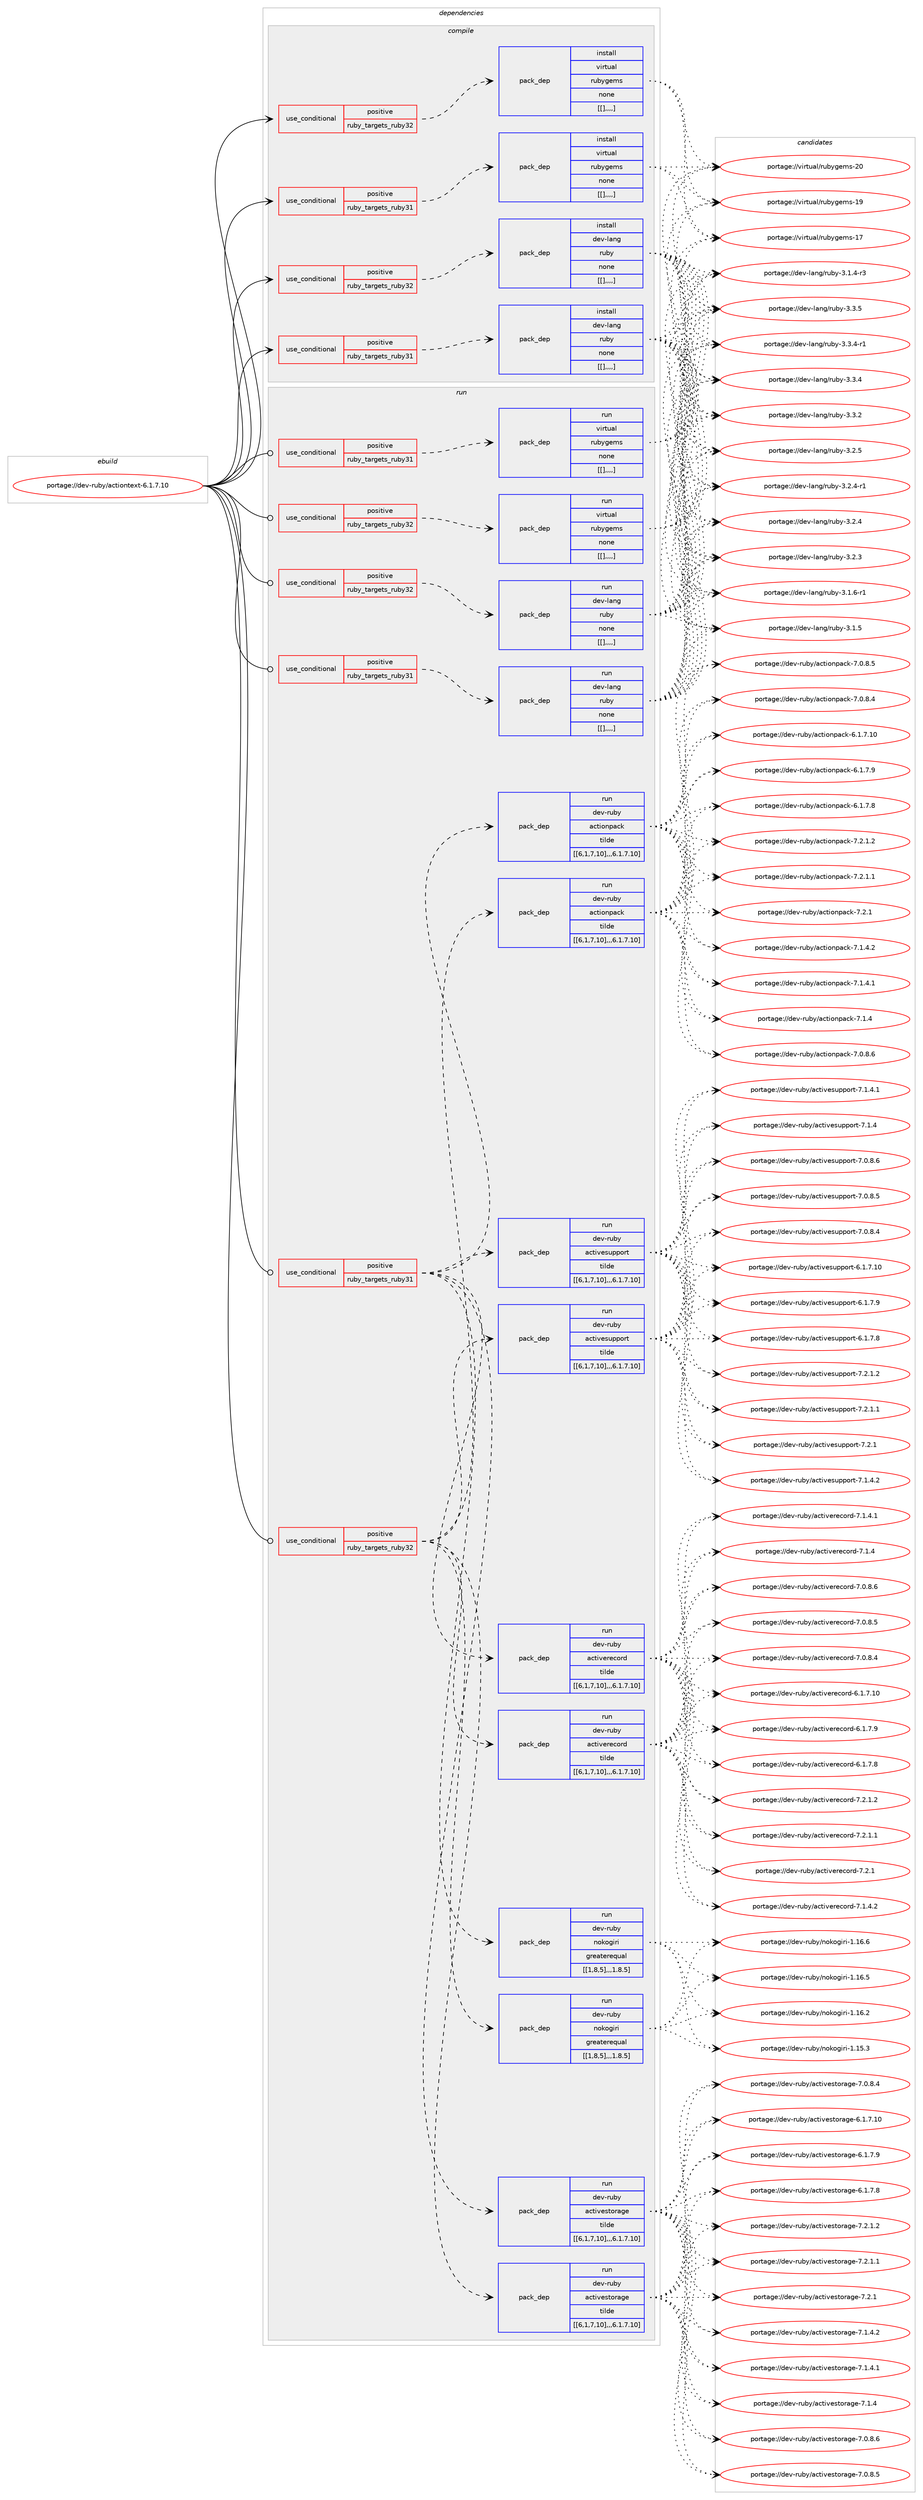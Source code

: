 digraph prolog {

# *************
# Graph options
# *************

newrank=true;
concentrate=true;
compound=true;
graph [rankdir=LR,fontname=Helvetica,fontsize=10,ranksep=1.5];#, ranksep=2.5, nodesep=0.2];
edge  [arrowhead=vee];
node  [fontname=Helvetica,fontsize=10];

# **********
# The ebuild
# **********

subgraph cluster_leftcol {
color=gray;
label=<<i>ebuild</i>>;
id [label="portage://dev-ruby/actiontext-6.1.7.10", color=red, width=4, href="../dev-ruby/actiontext-6.1.7.10.svg"];
}

# ****************
# The dependencies
# ****************

subgraph cluster_midcol {
color=gray;
label=<<i>dependencies</i>>;
subgraph cluster_compile {
fillcolor="#eeeeee";
style=filled;
label=<<i>compile</i>>;
subgraph cond46665 {
dependency182200 [label=<<TABLE BORDER="0" CELLBORDER="1" CELLSPACING="0" CELLPADDING="4"><TR><TD ROWSPAN="3" CELLPADDING="10">use_conditional</TD></TR><TR><TD>positive</TD></TR><TR><TD>ruby_targets_ruby31</TD></TR></TABLE>>, shape=none, color=red];
subgraph pack134185 {
dependency182247 [label=<<TABLE BORDER="0" CELLBORDER="1" CELLSPACING="0" CELLPADDING="4" WIDTH="220"><TR><TD ROWSPAN="6" CELLPADDING="30">pack_dep</TD></TR><TR><TD WIDTH="110">install</TD></TR><TR><TD>dev-lang</TD></TR><TR><TD>ruby</TD></TR><TR><TD>none</TD></TR><TR><TD>[[],,,,]</TD></TR></TABLE>>, shape=none, color=blue];
}
dependency182200:e -> dependency182247:w [weight=20,style="dashed",arrowhead="vee"];
}
id:e -> dependency182200:w [weight=20,style="solid",arrowhead="vee"];
subgraph cond46710 {
dependency182292 [label=<<TABLE BORDER="0" CELLBORDER="1" CELLSPACING="0" CELLPADDING="4"><TR><TD ROWSPAN="3" CELLPADDING="10">use_conditional</TD></TR><TR><TD>positive</TD></TR><TR><TD>ruby_targets_ruby31</TD></TR></TABLE>>, shape=none, color=red];
subgraph pack134261 {
dependency182357 [label=<<TABLE BORDER="0" CELLBORDER="1" CELLSPACING="0" CELLPADDING="4" WIDTH="220"><TR><TD ROWSPAN="6" CELLPADDING="30">pack_dep</TD></TR><TR><TD WIDTH="110">install</TD></TR><TR><TD>virtual</TD></TR><TR><TD>rubygems</TD></TR><TR><TD>none</TD></TR><TR><TD>[[],,,,]</TD></TR></TABLE>>, shape=none, color=blue];
}
dependency182292:e -> dependency182357:w [weight=20,style="dashed",arrowhead="vee"];
}
id:e -> dependency182292:w [weight=20,style="solid",arrowhead="vee"];
subgraph cond46745 {
dependency182438 [label=<<TABLE BORDER="0" CELLBORDER="1" CELLSPACING="0" CELLPADDING="4"><TR><TD ROWSPAN="3" CELLPADDING="10">use_conditional</TD></TR><TR><TD>positive</TD></TR><TR><TD>ruby_targets_ruby32</TD></TR></TABLE>>, shape=none, color=red];
subgraph pack134329 {
dependency182462 [label=<<TABLE BORDER="0" CELLBORDER="1" CELLSPACING="0" CELLPADDING="4" WIDTH="220"><TR><TD ROWSPAN="6" CELLPADDING="30">pack_dep</TD></TR><TR><TD WIDTH="110">install</TD></TR><TR><TD>dev-lang</TD></TR><TR><TD>ruby</TD></TR><TR><TD>none</TD></TR><TR><TD>[[],,,,]</TD></TR></TABLE>>, shape=none, color=blue];
}
dependency182438:e -> dependency182462:w [weight=20,style="dashed",arrowhead="vee"];
}
id:e -> dependency182438:w [weight=20,style="solid",arrowhead="vee"];
subgraph cond46775 {
dependency182548 [label=<<TABLE BORDER="0" CELLBORDER="1" CELLSPACING="0" CELLPADDING="4"><TR><TD ROWSPAN="3" CELLPADDING="10">use_conditional</TD></TR><TR><TD>positive</TD></TR><TR><TD>ruby_targets_ruby32</TD></TR></TABLE>>, shape=none, color=red];
subgraph pack134426 {
dependency182616 [label=<<TABLE BORDER="0" CELLBORDER="1" CELLSPACING="0" CELLPADDING="4" WIDTH="220"><TR><TD ROWSPAN="6" CELLPADDING="30">pack_dep</TD></TR><TR><TD WIDTH="110">install</TD></TR><TR><TD>virtual</TD></TR><TR><TD>rubygems</TD></TR><TR><TD>none</TD></TR><TR><TD>[[],,,,]</TD></TR></TABLE>>, shape=none, color=blue];
}
dependency182548:e -> dependency182616:w [weight=20,style="dashed",arrowhead="vee"];
}
id:e -> dependency182548:w [weight=20,style="solid",arrowhead="vee"];
}
subgraph cluster_compileandrun {
fillcolor="#eeeeee";
style=filled;
label=<<i>compile and run</i>>;
}
subgraph cluster_run {
fillcolor="#eeeeee";
style=filled;
label=<<i>run</i>>;
subgraph cond46806 {
dependency182678 [label=<<TABLE BORDER="0" CELLBORDER="1" CELLSPACING="0" CELLPADDING="4"><TR><TD ROWSPAN="3" CELLPADDING="10">use_conditional</TD></TR><TR><TD>positive</TD></TR><TR><TD>ruby_targets_ruby31</TD></TR></TABLE>>, shape=none, color=red];
subgraph pack134508 {
dependency182682 [label=<<TABLE BORDER="0" CELLBORDER="1" CELLSPACING="0" CELLPADDING="4" WIDTH="220"><TR><TD ROWSPAN="6" CELLPADDING="30">pack_dep</TD></TR><TR><TD WIDTH="110">run</TD></TR><TR><TD>dev-lang</TD></TR><TR><TD>ruby</TD></TR><TR><TD>none</TD></TR><TR><TD>[[],,,,]</TD></TR></TABLE>>, shape=none, color=blue];
}
dependency182678:e -> dependency182682:w [weight=20,style="dashed",arrowhead="vee"];
}
id:e -> dependency182678:w [weight=20,style="solid",arrowhead="odot"];
subgraph cond46838 {
dependency182760 [label=<<TABLE BORDER="0" CELLBORDER="1" CELLSPACING="0" CELLPADDING="4"><TR><TD ROWSPAN="3" CELLPADDING="10">use_conditional</TD></TR><TR><TD>positive</TD></TR><TR><TD>ruby_targets_ruby31</TD></TR></TABLE>>, shape=none, color=red];
subgraph pack134571 {
dependency182800 [label=<<TABLE BORDER="0" CELLBORDER="1" CELLSPACING="0" CELLPADDING="4" WIDTH="220"><TR><TD ROWSPAN="6" CELLPADDING="30">pack_dep</TD></TR><TR><TD WIDTH="110">run</TD></TR><TR><TD>dev-ruby</TD></TR><TR><TD>actionpack</TD></TR><TR><TD>tilde</TD></TR><TR><TD>[[6,1,7,10],,,6.1.7.10]</TD></TR></TABLE>>, shape=none, color=blue];
}
dependency182760:e -> dependency182800:w [weight=20,style="dashed",arrowhead="vee"];
subgraph pack134586 {
dependency182803 [label=<<TABLE BORDER="0" CELLBORDER="1" CELLSPACING="0" CELLPADDING="4" WIDTH="220"><TR><TD ROWSPAN="6" CELLPADDING="30">pack_dep</TD></TR><TR><TD WIDTH="110">run</TD></TR><TR><TD>dev-ruby</TD></TR><TR><TD>activerecord</TD></TR><TR><TD>tilde</TD></TR><TR><TD>[[6,1,7,10],,,6.1.7.10]</TD></TR></TABLE>>, shape=none, color=blue];
}
dependency182760:e -> dependency182803:w [weight=20,style="dashed",arrowhead="vee"];
subgraph pack134587 {
dependency182807 [label=<<TABLE BORDER="0" CELLBORDER="1" CELLSPACING="0" CELLPADDING="4" WIDTH="220"><TR><TD ROWSPAN="6" CELLPADDING="30">pack_dep</TD></TR><TR><TD WIDTH="110">run</TD></TR><TR><TD>dev-ruby</TD></TR><TR><TD>activestorage</TD></TR><TR><TD>tilde</TD></TR><TR><TD>[[6,1,7,10],,,6.1.7.10]</TD></TR></TABLE>>, shape=none, color=blue];
}
dependency182760:e -> dependency182807:w [weight=20,style="dashed",arrowhead="vee"];
subgraph pack134592 {
dependency182825 [label=<<TABLE BORDER="0" CELLBORDER="1" CELLSPACING="0" CELLPADDING="4" WIDTH="220"><TR><TD ROWSPAN="6" CELLPADDING="30">pack_dep</TD></TR><TR><TD WIDTH="110">run</TD></TR><TR><TD>dev-ruby</TD></TR><TR><TD>activesupport</TD></TR><TR><TD>tilde</TD></TR><TR><TD>[[6,1,7,10],,,6.1.7.10]</TD></TR></TABLE>>, shape=none, color=blue];
}
dependency182760:e -> dependency182825:w [weight=20,style="dashed",arrowhead="vee"];
subgraph pack134607 {
dependency182829 [label=<<TABLE BORDER="0" CELLBORDER="1" CELLSPACING="0" CELLPADDING="4" WIDTH="220"><TR><TD ROWSPAN="6" CELLPADDING="30">pack_dep</TD></TR><TR><TD WIDTH="110">run</TD></TR><TR><TD>dev-ruby</TD></TR><TR><TD>nokogiri</TD></TR><TR><TD>greaterequal</TD></TR><TR><TD>[[1,8,5],,,1.8.5]</TD></TR></TABLE>>, shape=none, color=blue];
}
dependency182760:e -> dependency182829:w [weight=20,style="dashed",arrowhead="vee"];
}
id:e -> dependency182760:w [weight=20,style="solid",arrowhead="odot"];
subgraph cond46873 {
dependency182846 [label=<<TABLE BORDER="0" CELLBORDER="1" CELLSPACING="0" CELLPADDING="4"><TR><TD ROWSPAN="3" CELLPADDING="10">use_conditional</TD></TR><TR><TD>positive</TD></TR><TR><TD>ruby_targets_ruby31</TD></TR></TABLE>>, shape=none, color=red];
subgraph pack134617 {
dependency182848 [label=<<TABLE BORDER="0" CELLBORDER="1" CELLSPACING="0" CELLPADDING="4" WIDTH="220"><TR><TD ROWSPAN="6" CELLPADDING="30">pack_dep</TD></TR><TR><TD WIDTH="110">run</TD></TR><TR><TD>virtual</TD></TR><TR><TD>rubygems</TD></TR><TR><TD>none</TD></TR><TR><TD>[[],,,,]</TD></TR></TABLE>>, shape=none, color=blue];
}
dependency182846:e -> dependency182848:w [weight=20,style="dashed",arrowhead="vee"];
}
id:e -> dependency182846:w [weight=20,style="solid",arrowhead="odot"];
subgraph cond46888 {
dependency182925 [label=<<TABLE BORDER="0" CELLBORDER="1" CELLSPACING="0" CELLPADDING="4"><TR><TD ROWSPAN="3" CELLPADDING="10">use_conditional</TD></TR><TR><TD>positive</TD></TR><TR><TD>ruby_targets_ruby32</TD></TR></TABLE>>, shape=none, color=red];
subgraph pack134681 {
dependency182947 [label=<<TABLE BORDER="0" CELLBORDER="1" CELLSPACING="0" CELLPADDING="4" WIDTH="220"><TR><TD ROWSPAN="6" CELLPADDING="30">pack_dep</TD></TR><TR><TD WIDTH="110">run</TD></TR><TR><TD>dev-lang</TD></TR><TR><TD>ruby</TD></TR><TR><TD>none</TD></TR><TR><TD>[[],,,,]</TD></TR></TABLE>>, shape=none, color=blue];
}
dependency182925:e -> dependency182947:w [weight=20,style="dashed",arrowhead="vee"];
}
id:e -> dependency182925:w [weight=20,style="solid",arrowhead="odot"];
subgraph cond46912 {
dependency182952 [label=<<TABLE BORDER="0" CELLBORDER="1" CELLSPACING="0" CELLPADDING="4"><TR><TD ROWSPAN="3" CELLPADDING="10">use_conditional</TD></TR><TR><TD>positive</TD></TR><TR><TD>ruby_targets_ruby32</TD></TR></TABLE>>, shape=none, color=red];
subgraph pack134699 {
dependency183034 [label=<<TABLE BORDER="0" CELLBORDER="1" CELLSPACING="0" CELLPADDING="4" WIDTH="220"><TR><TD ROWSPAN="6" CELLPADDING="30">pack_dep</TD></TR><TR><TD WIDTH="110">run</TD></TR><TR><TD>dev-ruby</TD></TR><TR><TD>actionpack</TD></TR><TR><TD>tilde</TD></TR><TR><TD>[[6,1,7,10],,,6.1.7.10]</TD></TR></TABLE>>, shape=none, color=blue];
}
dependency182952:e -> dependency183034:w [weight=20,style="dashed",arrowhead="vee"];
subgraph pack134741 {
dependency183039 [label=<<TABLE BORDER="0" CELLBORDER="1" CELLSPACING="0" CELLPADDING="4" WIDTH="220"><TR><TD ROWSPAN="6" CELLPADDING="30">pack_dep</TD></TR><TR><TD WIDTH="110">run</TD></TR><TR><TD>dev-ruby</TD></TR><TR><TD>activerecord</TD></TR><TR><TD>tilde</TD></TR><TR><TD>[[6,1,7,10],,,6.1.7.10]</TD></TR></TABLE>>, shape=none, color=blue];
}
dependency182952:e -> dependency183039:w [weight=20,style="dashed",arrowhead="vee"];
subgraph pack134748 {
dependency183045 [label=<<TABLE BORDER="0" CELLBORDER="1" CELLSPACING="0" CELLPADDING="4" WIDTH="220"><TR><TD ROWSPAN="6" CELLPADDING="30">pack_dep</TD></TR><TR><TD WIDTH="110">run</TD></TR><TR><TD>dev-ruby</TD></TR><TR><TD>activestorage</TD></TR><TR><TD>tilde</TD></TR><TR><TD>[[6,1,7,10],,,6.1.7.10]</TD></TR></TABLE>>, shape=none, color=blue];
}
dependency182952:e -> dependency183045:w [weight=20,style="dashed",arrowhead="vee"];
subgraph pack134753 {
dependency183050 [label=<<TABLE BORDER="0" CELLBORDER="1" CELLSPACING="0" CELLPADDING="4" WIDTH="220"><TR><TD ROWSPAN="6" CELLPADDING="30">pack_dep</TD></TR><TR><TD WIDTH="110">run</TD></TR><TR><TD>dev-ruby</TD></TR><TR><TD>activesupport</TD></TR><TR><TD>tilde</TD></TR><TR><TD>[[6,1,7,10],,,6.1.7.10]</TD></TR></TABLE>>, shape=none, color=blue];
}
dependency182952:e -> dependency183050:w [weight=20,style="dashed",arrowhead="vee"];
subgraph pack134758 {
dependency183087 [label=<<TABLE BORDER="0" CELLBORDER="1" CELLSPACING="0" CELLPADDING="4" WIDTH="220"><TR><TD ROWSPAN="6" CELLPADDING="30">pack_dep</TD></TR><TR><TD WIDTH="110">run</TD></TR><TR><TD>dev-ruby</TD></TR><TR><TD>nokogiri</TD></TR><TR><TD>greaterequal</TD></TR><TR><TD>[[1,8,5],,,1.8.5]</TD></TR></TABLE>>, shape=none, color=blue];
}
dependency182952:e -> dependency183087:w [weight=20,style="dashed",arrowhead="vee"];
}
id:e -> dependency182952:w [weight=20,style="solid",arrowhead="odot"];
subgraph cond46952 {
dependency183112 [label=<<TABLE BORDER="0" CELLBORDER="1" CELLSPACING="0" CELLPADDING="4"><TR><TD ROWSPAN="3" CELLPADDING="10">use_conditional</TD></TR><TR><TD>positive</TD></TR><TR><TD>ruby_targets_ruby32</TD></TR></TABLE>>, shape=none, color=red];
subgraph pack134801 {
dependency183139 [label=<<TABLE BORDER="0" CELLBORDER="1" CELLSPACING="0" CELLPADDING="4" WIDTH="220"><TR><TD ROWSPAN="6" CELLPADDING="30">pack_dep</TD></TR><TR><TD WIDTH="110">run</TD></TR><TR><TD>virtual</TD></TR><TR><TD>rubygems</TD></TR><TR><TD>none</TD></TR><TR><TD>[[],,,,]</TD></TR></TABLE>>, shape=none, color=blue];
}
dependency183112:e -> dependency183139:w [weight=20,style="dashed",arrowhead="vee"];
}
id:e -> dependency183112:w [weight=20,style="solid",arrowhead="odot"];
}
}

# **************
# The candidates
# **************

subgraph cluster_choices {
rank=same;
color=gray;
label=<<i>candidates</i>>;

subgraph choice133236 {
color=black;
nodesep=1;
choice10010111845108971101034711411798121455146514653 [label="portage://dev-lang/ruby-3.3.5", color=red, width=4,href="../dev-lang/ruby-3.3.5.svg"];
choice100101118451089711010347114117981214551465146524511449 [label="portage://dev-lang/ruby-3.3.4-r1", color=red, width=4,href="../dev-lang/ruby-3.3.4-r1.svg"];
choice10010111845108971101034711411798121455146514652 [label="portage://dev-lang/ruby-3.3.4", color=red, width=4,href="../dev-lang/ruby-3.3.4.svg"];
choice10010111845108971101034711411798121455146514650 [label="portage://dev-lang/ruby-3.3.2", color=red, width=4,href="../dev-lang/ruby-3.3.2.svg"];
choice10010111845108971101034711411798121455146504653 [label="portage://dev-lang/ruby-3.2.5", color=red, width=4,href="../dev-lang/ruby-3.2.5.svg"];
choice100101118451089711010347114117981214551465046524511449 [label="portage://dev-lang/ruby-3.2.4-r1", color=red, width=4,href="../dev-lang/ruby-3.2.4-r1.svg"];
choice10010111845108971101034711411798121455146504652 [label="portage://dev-lang/ruby-3.2.4", color=red, width=4,href="../dev-lang/ruby-3.2.4.svg"];
choice10010111845108971101034711411798121455146504651 [label="portage://dev-lang/ruby-3.2.3", color=red, width=4,href="../dev-lang/ruby-3.2.3.svg"];
choice100101118451089711010347114117981214551464946544511449 [label="portage://dev-lang/ruby-3.1.6-r1", color=red, width=4,href="../dev-lang/ruby-3.1.6-r1.svg"];
choice10010111845108971101034711411798121455146494653 [label="portage://dev-lang/ruby-3.1.5", color=red, width=4,href="../dev-lang/ruby-3.1.5.svg"];
choice100101118451089711010347114117981214551464946524511451 [label="portage://dev-lang/ruby-3.1.4-r3", color=red, width=4,href="../dev-lang/ruby-3.1.4-r3.svg"];
dependency182247:e -> choice10010111845108971101034711411798121455146514653:w [style=dotted,weight="100"];
dependency182247:e -> choice100101118451089711010347114117981214551465146524511449:w [style=dotted,weight="100"];
dependency182247:e -> choice10010111845108971101034711411798121455146514652:w [style=dotted,weight="100"];
dependency182247:e -> choice10010111845108971101034711411798121455146514650:w [style=dotted,weight="100"];
dependency182247:e -> choice10010111845108971101034711411798121455146504653:w [style=dotted,weight="100"];
dependency182247:e -> choice100101118451089711010347114117981214551465046524511449:w [style=dotted,weight="100"];
dependency182247:e -> choice10010111845108971101034711411798121455146504652:w [style=dotted,weight="100"];
dependency182247:e -> choice10010111845108971101034711411798121455146504651:w [style=dotted,weight="100"];
dependency182247:e -> choice100101118451089711010347114117981214551464946544511449:w [style=dotted,weight="100"];
dependency182247:e -> choice10010111845108971101034711411798121455146494653:w [style=dotted,weight="100"];
dependency182247:e -> choice100101118451089711010347114117981214551464946524511451:w [style=dotted,weight="100"];
}
subgraph choice133241 {
color=black;
nodesep=1;
choice118105114116117971084711411798121103101109115455048 [label="portage://virtual/rubygems-20", color=red, width=4,href="../virtual/rubygems-20.svg"];
choice118105114116117971084711411798121103101109115454957 [label="portage://virtual/rubygems-19", color=red, width=4,href="../virtual/rubygems-19.svg"];
choice118105114116117971084711411798121103101109115454955 [label="portage://virtual/rubygems-17", color=red, width=4,href="../virtual/rubygems-17.svg"];
dependency182357:e -> choice118105114116117971084711411798121103101109115455048:w [style=dotted,weight="100"];
dependency182357:e -> choice118105114116117971084711411798121103101109115454957:w [style=dotted,weight="100"];
dependency182357:e -> choice118105114116117971084711411798121103101109115454955:w [style=dotted,weight="100"];
}
subgraph choice133244 {
color=black;
nodesep=1;
choice10010111845108971101034711411798121455146514653 [label="portage://dev-lang/ruby-3.3.5", color=red, width=4,href="../dev-lang/ruby-3.3.5.svg"];
choice100101118451089711010347114117981214551465146524511449 [label="portage://dev-lang/ruby-3.3.4-r1", color=red, width=4,href="../dev-lang/ruby-3.3.4-r1.svg"];
choice10010111845108971101034711411798121455146514652 [label="portage://dev-lang/ruby-3.3.4", color=red, width=4,href="../dev-lang/ruby-3.3.4.svg"];
choice10010111845108971101034711411798121455146514650 [label="portage://dev-lang/ruby-3.3.2", color=red, width=4,href="../dev-lang/ruby-3.3.2.svg"];
choice10010111845108971101034711411798121455146504653 [label="portage://dev-lang/ruby-3.2.5", color=red, width=4,href="../dev-lang/ruby-3.2.5.svg"];
choice100101118451089711010347114117981214551465046524511449 [label="portage://dev-lang/ruby-3.2.4-r1", color=red, width=4,href="../dev-lang/ruby-3.2.4-r1.svg"];
choice10010111845108971101034711411798121455146504652 [label="portage://dev-lang/ruby-3.2.4", color=red, width=4,href="../dev-lang/ruby-3.2.4.svg"];
choice10010111845108971101034711411798121455146504651 [label="portage://dev-lang/ruby-3.2.3", color=red, width=4,href="../dev-lang/ruby-3.2.3.svg"];
choice100101118451089711010347114117981214551464946544511449 [label="portage://dev-lang/ruby-3.1.6-r1", color=red, width=4,href="../dev-lang/ruby-3.1.6-r1.svg"];
choice10010111845108971101034711411798121455146494653 [label="portage://dev-lang/ruby-3.1.5", color=red, width=4,href="../dev-lang/ruby-3.1.5.svg"];
choice100101118451089711010347114117981214551464946524511451 [label="portage://dev-lang/ruby-3.1.4-r3", color=red, width=4,href="../dev-lang/ruby-3.1.4-r3.svg"];
dependency182462:e -> choice10010111845108971101034711411798121455146514653:w [style=dotted,weight="100"];
dependency182462:e -> choice100101118451089711010347114117981214551465146524511449:w [style=dotted,weight="100"];
dependency182462:e -> choice10010111845108971101034711411798121455146514652:w [style=dotted,weight="100"];
dependency182462:e -> choice10010111845108971101034711411798121455146514650:w [style=dotted,weight="100"];
dependency182462:e -> choice10010111845108971101034711411798121455146504653:w [style=dotted,weight="100"];
dependency182462:e -> choice100101118451089711010347114117981214551465046524511449:w [style=dotted,weight="100"];
dependency182462:e -> choice10010111845108971101034711411798121455146504652:w [style=dotted,weight="100"];
dependency182462:e -> choice10010111845108971101034711411798121455146504651:w [style=dotted,weight="100"];
dependency182462:e -> choice100101118451089711010347114117981214551464946544511449:w [style=dotted,weight="100"];
dependency182462:e -> choice10010111845108971101034711411798121455146494653:w [style=dotted,weight="100"];
dependency182462:e -> choice100101118451089711010347114117981214551464946524511451:w [style=dotted,weight="100"];
}
subgraph choice133255 {
color=black;
nodesep=1;
choice118105114116117971084711411798121103101109115455048 [label="portage://virtual/rubygems-20", color=red, width=4,href="../virtual/rubygems-20.svg"];
choice118105114116117971084711411798121103101109115454957 [label="portage://virtual/rubygems-19", color=red, width=4,href="../virtual/rubygems-19.svg"];
choice118105114116117971084711411798121103101109115454955 [label="portage://virtual/rubygems-17", color=red, width=4,href="../virtual/rubygems-17.svg"];
dependency182616:e -> choice118105114116117971084711411798121103101109115455048:w [style=dotted,weight="100"];
dependency182616:e -> choice118105114116117971084711411798121103101109115454957:w [style=dotted,weight="100"];
dependency182616:e -> choice118105114116117971084711411798121103101109115454955:w [style=dotted,weight="100"];
}
subgraph choice133287 {
color=black;
nodesep=1;
choice10010111845108971101034711411798121455146514653 [label="portage://dev-lang/ruby-3.3.5", color=red, width=4,href="../dev-lang/ruby-3.3.5.svg"];
choice100101118451089711010347114117981214551465146524511449 [label="portage://dev-lang/ruby-3.3.4-r1", color=red, width=4,href="../dev-lang/ruby-3.3.4-r1.svg"];
choice10010111845108971101034711411798121455146514652 [label="portage://dev-lang/ruby-3.3.4", color=red, width=4,href="../dev-lang/ruby-3.3.4.svg"];
choice10010111845108971101034711411798121455146514650 [label="portage://dev-lang/ruby-3.3.2", color=red, width=4,href="../dev-lang/ruby-3.3.2.svg"];
choice10010111845108971101034711411798121455146504653 [label="portage://dev-lang/ruby-3.2.5", color=red, width=4,href="../dev-lang/ruby-3.2.5.svg"];
choice100101118451089711010347114117981214551465046524511449 [label="portage://dev-lang/ruby-3.2.4-r1", color=red, width=4,href="../dev-lang/ruby-3.2.4-r1.svg"];
choice10010111845108971101034711411798121455146504652 [label="portage://dev-lang/ruby-3.2.4", color=red, width=4,href="../dev-lang/ruby-3.2.4.svg"];
choice10010111845108971101034711411798121455146504651 [label="portage://dev-lang/ruby-3.2.3", color=red, width=4,href="../dev-lang/ruby-3.2.3.svg"];
choice100101118451089711010347114117981214551464946544511449 [label="portage://dev-lang/ruby-3.1.6-r1", color=red, width=4,href="../dev-lang/ruby-3.1.6-r1.svg"];
choice10010111845108971101034711411798121455146494653 [label="portage://dev-lang/ruby-3.1.5", color=red, width=4,href="../dev-lang/ruby-3.1.5.svg"];
choice100101118451089711010347114117981214551464946524511451 [label="portage://dev-lang/ruby-3.1.4-r3", color=red, width=4,href="../dev-lang/ruby-3.1.4-r3.svg"];
dependency182682:e -> choice10010111845108971101034711411798121455146514653:w [style=dotted,weight="100"];
dependency182682:e -> choice100101118451089711010347114117981214551465146524511449:w [style=dotted,weight="100"];
dependency182682:e -> choice10010111845108971101034711411798121455146514652:w [style=dotted,weight="100"];
dependency182682:e -> choice10010111845108971101034711411798121455146514650:w [style=dotted,weight="100"];
dependency182682:e -> choice10010111845108971101034711411798121455146504653:w [style=dotted,weight="100"];
dependency182682:e -> choice100101118451089711010347114117981214551465046524511449:w [style=dotted,weight="100"];
dependency182682:e -> choice10010111845108971101034711411798121455146504652:w [style=dotted,weight="100"];
dependency182682:e -> choice10010111845108971101034711411798121455146504651:w [style=dotted,weight="100"];
dependency182682:e -> choice100101118451089711010347114117981214551464946544511449:w [style=dotted,weight="100"];
dependency182682:e -> choice10010111845108971101034711411798121455146494653:w [style=dotted,weight="100"];
dependency182682:e -> choice100101118451089711010347114117981214551464946524511451:w [style=dotted,weight="100"];
}
subgraph choice133322 {
color=black;
nodesep=1;
choice100101118451141179812147979911610511111011297991074555465046494650 [label="portage://dev-ruby/actionpack-7.2.1.2", color=red, width=4,href="../dev-ruby/actionpack-7.2.1.2.svg"];
choice100101118451141179812147979911610511111011297991074555465046494649 [label="portage://dev-ruby/actionpack-7.2.1.1", color=red, width=4,href="../dev-ruby/actionpack-7.2.1.1.svg"];
choice10010111845114117981214797991161051111101129799107455546504649 [label="portage://dev-ruby/actionpack-7.2.1", color=red, width=4,href="../dev-ruby/actionpack-7.2.1.svg"];
choice100101118451141179812147979911610511111011297991074555464946524650 [label="portage://dev-ruby/actionpack-7.1.4.2", color=red, width=4,href="../dev-ruby/actionpack-7.1.4.2.svg"];
choice100101118451141179812147979911610511111011297991074555464946524649 [label="portage://dev-ruby/actionpack-7.1.4.1", color=red, width=4,href="../dev-ruby/actionpack-7.1.4.1.svg"];
choice10010111845114117981214797991161051111101129799107455546494652 [label="portage://dev-ruby/actionpack-7.1.4", color=red, width=4,href="../dev-ruby/actionpack-7.1.4.svg"];
choice100101118451141179812147979911610511111011297991074555464846564654 [label="portage://dev-ruby/actionpack-7.0.8.6", color=red, width=4,href="../dev-ruby/actionpack-7.0.8.6.svg"];
choice100101118451141179812147979911610511111011297991074555464846564653 [label="portage://dev-ruby/actionpack-7.0.8.5", color=red, width=4,href="../dev-ruby/actionpack-7.0.8.5.svg"];
choice100101118451141179812147979911610511111011297991074555464846564652 [label="portage://dev-ruby/actionpack-7.0.8.4", color=red, width=4,href="../dev-ruby/actionpack-7.0.8.4.svg"];
choice10010111845114117981214797991161051111101129799107455446494655464948 [label="portage://dev-ruby/actionpack-6.1.7.10", color=red, width=4,href="../dev-ruby/actionpack-6.1.7.10.svg"];
choice100101118451141179812147979911610511111011297991074554464946554657 [label="portage://dev-ruby/actionpack-6.1.7.9", color=red, width=4,href="../dev-ruby/actionpack-6.1.7.9.svg"];
choice100101118451141179812147979911610511111011297991074554464946554656 [label="portage://dev-ruby/actionpack-6.1.7.8", color=red, width=4,href="../dev-ruby/actionpack-6.1.7.8.svg"];
dependency182800:e -> choice100101118451141179812147979911610511111011297991074555465046494650:w [style=dotted,weight="100"];
dependency182800:e -> choice100101118451141179812147979911610511111011297991074555465046494649:w [style=dotted,weight="100"];
dependency182800:e -> choice10010111845114117981214797991161051111101129799107455546504649:w [style=dotted,weight="100"];
dependency182800:e -> choice100101118451141179812147979911610511111011297991074555464946524650:w [style=dotted,weight="100"];
dependency182800:e -> choice100101118451141179812147979911610511111011297991074555464946524649:w [style=dotted,weight="100"];
dependency182800:e -> choice10010111845114117981214797991161051111101129799107455546494652:w [style=dotted,weight="100"];
dependency182800:e -> choice100101118451141179812147979911610511111011297991074555464846564654:w [style=dotted,weight="100"];
dependency182800:e -> choice100101118451141179812147979911610511111011297991074555464846564653:w [style=dotted,weight="100"];
dependency182800:e -> choice100101118451141179812147979911610511111011297991074555464846564652:w [style=dotted,weight="100"];
dependency182800:e -> choice10010111845114117981214797991161051111101129799107455446494655464948:w [style=dotted,weight="100"];
dependency182800:e -> choice100101118451141179812147979911610511111011297991074554464946554657:w [style=dotted,weight="100"];
dependency182800:e -> choice100101118451141179812147979911610511111011297991074554464946554656:w [style=dotted,weight="100"];
}
subgraph choice133339 {
color=black;
nodesep=1;
choice1001011184511411798121479799116105118101114101991111141004555465046494650 [label="portage://dev-ruby/activerecord-7.2.1.2", color=red, width=4,href="../dev-ruby/activerecord-7.2.1.2.svg"];
choice1001011184511411798121479799116105118101114101991111141004555465046494649 [label="portage://dev-ruby/activerecord-7.2.1.1", color=red, width=4,href="../dev-ruby/activerecord-7.2.1.1.svg"];
choice100101118451141179812147979911610511810111410199111114100455546504649 [label="portage://dev-ruby/activerecord-7.2.1", color=red, width=4,href="../dev-ruby/activerecord-7.2.1.svg"];
choice1001011184511411798121479799116105118101114101991111141004555464946524650 [label="portage://dev-ruby/activerecord-7.1.4.2", color=red, width=4,href="../dev-ruby/activerecord-7.1.4.2.svg"];
choice1001011184511411798121479799116105118101114101991111141004555464946524649 [label="portage://dev-ruby/activerecord-7.1.4.1", color=red, width=4,href="../dev-ruby/activerecord-7.1.4.1.svg"];
choice100101118451141179812147979911610511810111410199111114100455546494652 [label="portage://dev-ruby/activerecord-7.1.4", color=red, width=4,href="../dev-ruby/activerecord-7.1.4.svg"];
choice1001011184511411798121479799116105118101114101991111141004555464846564654 [label="portage://dev-ruby/activerecord-7.0.8.6", color=red, width=4,href="../dev-ruby/activerecord-7.0.8.6.svg"];
choice1001011184511411798121479799116105118101114101991111141004555464846564653 [label="portage://dev-ruby/activerecord-7.0.8.5", color=red, width=4,href="../dev-ruby/activerecord-7.0.8.5.svg"];
choice1001011184511411798121479799116105118101114101991111141004555464846564652 [label="portage://dev-ruby/activerecord-7.0.8.4", color=red, width=4,href="../dev-ruby/activerecord-7.0.8.4.svg"];
choice100101118451141179812147979911610511810111410199111114100455446494655464948 [label="portage://dev-ruby/activerecord-6.1.7.10", color=red, width=4,href="../dev-ruby/activerecord-6.1.7.10.svg"];
choice1001011184511411798121479799116105118101114101991111141004554464946554657 [label="portage://dev-ruby/activerecord-6.1.7.9", color=red, width=4,href="../dev-ruby/activerecord-6.1.7.9.svg"];
choice1001011184511411798121479799116105118101114101991111141004554464946554656 [label="portage://dev-ruby/activerecord-6.1.7.8", color=red, width=4,href="../dev-ruby/activerecord-6.1.7.8.svg"];
dependency182803:e -> choice1001011184511411798121479799116105118101114101991111141004555465046494650:w [style=dotted,weight="100"];
dependency182803:e -> choice1001011184511411798121479799116105118101114101991111141004555465046494649:w [style=dotted,weight="100"];
dependency182803:e -> choice100101118451141179812147979911610511810111410199111114100455546504649:w [style=dotted,weight="100"];
dependency182803:e -> choice1001011184511411798121479799116105118101114101991111141004555464946524650:w [style=dotted,weight="100"];
dependency182803:e -> choice1001011184511411798121479799116105118101114101991111141004555464946524649:w [style=dotted,weight="100"];
dependency182803:e -> choice100101118451141179812147979911610511810111410199111114100455546494652:w [style=dotted,weight="100"];
dependency182803:e -> choice1001011184511411798121479799116105118101114101991111141004555464846564654:w [style=dotted,weight="100"];
dependency182803:e -> choice1001011184511411798121479799116105118101114101991111141004555464846564653:w [style=dotted,weight="100"];
dependency182803:e -> choice1001011184511411798121479799116105118101114101991111141004555464846564652:w [style=dotted,weight="100"];
dependency182803:e -> choice100101118451141179812147979911610511810111410199111114100455446494655464948:w [style=dotted,weight="100"];
dependency182803:e -> choice1001011184511411798121479799116105118101114101991111141004554464946554657:w [style=dotted,weight="100"];
dependency182803:e -> choice1001011184511411798121479799116105118101114101991111141004554464946554656:w [style=dotted,weight="100"];
}
subgraph choice133393 {
color=black;
nodesep=1;
choice1001011184511411798121479799116105118101115116111114971031014555465046494650 [label="portage://dev-ruby/activestorage-7.2.1.2", color=red, width=4,href="../dev-ruby/activestorage-7.2.1.2.svg"];
choice1001011184511411798121479799116105118101115116111114971031014555465046494649 [label="portage://dev-ruby/activestorage-7.2.1.1", color=red, width=4,href="../dev-ruby/activestorage-7.2.1.1.svg"];
choice100101118451141179812147979911610511810111511611111497103101455546504649 [label="portage://dev-ruby/activestorage-7.2.1", color=red, width=4,href="../dev-ruby/activestorage-7.2.1.svg"];
choice1001011184511411798121479799116105118101115116111114971031014555464946524650 [label="portage://dev-ruby/activestorage-7.1.4.2", color=red, width=4,href="../dev-ruby/activestorage-7.1.4.2.svg"];
choice1001011184511411798121479799116105118101115116111114971031014555464946524649 [label="portage://dev-ruby/activestorage-7.1.4.1", color=red, width=4,href="../dev-ruby/activestorage-7.1.4.1.svg"];
choice100101118451141179812147979911610511810111511611111497103101455546494652 [label="portage://dev-ruby/activestorage-7.1.4", color=red, width=4,href="../dev-ruby/activestorage-7.1.4.svg"];
choice1001011184511411798121479799116105118101115116111114971031014555464846564654 [label="portage://dev-ruby/activestorage-7.0.8.6", color=red, width=4,href="../dev-ruby/activestorage-7.0.8.6.svg"];
choice1001011184511411798121479799116105118101115116111114971031014555464846564653 [label="portage://dev-ruby/activestorage-7.0.8.5", color=red, width=4,href="../dev-ruby/activestorage-7.0.8.5.svg"];
choice1001011184511411798121479799116105118101115116111114971031014555464846564652 [label="portage://dev-ruby/activestorage-7.0.8.4", color=red, width=4,href="../dev-ruby/activestorage-7.0.8.4.svg"];
choice100101118451141179812147979911610511810111511611111497103101455446494655464948 [label="portage://dev-ruby/activestorage-6.1.7.10", color=red, width=4,href="../dev-ruby/activestorage-6.1.7.10.svg"];
choice1001011184511411798121479799116105118101115116111114971031014554464946554657 [label="portage://dev-ruby/activestorage-6.1.7.9", color=red, width=4,href="../dev-ruby/activestorage-6.1.7.9.svg"];
choice1001011184511411798121479799116105118101115116111114971031014554464946554656 [label="portage://dev-ruby/activestorage-6.1.7.8", color=red, width=4,href="../dev-ruby/activestorage-6.1.7.8.svg"];
dependency182807:e -> choice1001011184511411798121479799116105118101115116111114971031014555465046494650:w [style=dotted,weight="100"];
dependency182807:e -> choice1001011184511411798121479799116105118101115116111114971031014555465046494649:w [style=dotted,weight="100"];
dependency182807:e -> choice100101118451141179812147979911610511810111511611111497103101455546504649:w [style=dotted,weight="100"];
dependency182807:e -> choice1001011184511411798121479799116105118101115116111114971031014555464946524650:w [style=dotted,weight="100"];
dependency182807:e -> choice1001011184511411798121479799116105118101115116111114971031014555464946524649:w [style=dotted,weight="100"];
dependency182807:e -> choice100101118451141179812147979911610511810111511611111497103101455546494652:w [style=dotted,weight="100"];
dependency182807:e -> choice1001011184511411798121479799116105118101115116111114971031014555464846564654:w [style=dotted,weight="100"];
dependency182807:e -> choice1001011184511411798121479799116105118101115116111114971031014555464846564653:w [style=dotted,weight="100"];
dependency182807:e -> choice1001011184511411798121479799116105118101115116111114971031014555464846564652:w [style=dotted,weight="100"];
dependency182807:e -> choice100101118451141179812147979911610511810111511611111497103101455446494655464948:w [style=dotted,weight="100"];
dependency182807:e -> choice1001011184511411798121479799116105118101115116111114971031014554464946554657:w [style=dotted,weight="100"];
dependency182807:e -> choice1001011184511411798121479799116105118101115116111114971031014554464946554656:w [style=dotted,weight="100"];
}
subgraph choice133417 {
color=black;
nodesep=1;
choice10010111845114117981214797991161051181011151171121121111141164555465046494650 [label="portage://dev-ruby/activesupport-7.2.1.2", color=red, width=4,href="../dev-ruby/activesupport-7.2.1.2.svg"];
choice10010111845114117981214797991161051181011151171121121111141164555465046494649 [label="portage://dev-ruby/activesupport-7.2.1.1", color=red, width=4,href="../dev-ruby/activesupport-7.2.1.1.svg"];
choice1001011184511411798121479799116105118101115117112112111114116455546504649 [label="portage://dev-ruby/activesupport-7.2.1", color=red, width=4,href="../dev-ruby/activesupport-7.2.1.svg"];
choice10010111845114117981214797991161051181011151171121121111141164555464946524650 [label="portage://dev-ruby/activesupport-7.1.4.2", color=red, width=4,href="../dev-ruby/activesupport-7.1.4.2.svg"];
choice10010111845114117981214797991161051181011151171121121111141164555464946524649 [label="portage://dev-ruby/activesupport-7.1.4.1", color=red, width=4,href="../dev-ruby/activesupport-7.1.4.1.svg"];
choice1001011184511411798121479799116105118101115117112112111114116455546494652 [label="portage://dev-ruby/activesupport-7.1.4", color=red, width=4,href="../dev-ruby/activesupport-7.1.4.svg"];
choice10010111845114117981214797991161051181011151171121121111141164555464846564654 [label="portage://dev-ruby/activesupport-7.0.8.6", color=red, width=4,href="../dev-ruby/activesupport-7.0.8.6.svg"];
choice10010111845114117981214797991161051181011151171121121111141164555464846564653 [label="portage://dev-ruby/activesupport-7.0.8.5", color=red, width=4,href="../dev-ruby/activesupport-7.0.8.5.svg"];
choice10010111845114117981214797991161051181011151171121121111141164555464846564652 [label="portage://dev-ruby/activesupport-7.0.8.4", color=red, width=4,href="../dev-ruby/activesupport-7.0.8.4.svg"];
choice1001011184511411798121479799116105118101115117112112111114116455446494655464948 [label="portage://dev-ruby/activesupport-6.1.7.10", color=red, width=4,href="../dev-ruby/activesupport-6.1.7.10.svg"];
choice10010111845114117981214797991161051181011151171121121111141164554464946554657 [label="portage://dev-ruby/activesupport-6.1.7.9", color=red, width=4,href="../dev-ruby/activesupport-6.1.7.9.svg"];
choice10010111845114117981214797991161051181011151171121121111141164554464946554656 [label="portage://dev-ruby/activesupport-6.1.7.8", color=red, width=4,href="../dev-ruby/activesupport-6.1.7.8.svg"];
dependency182825:e -> choice10010111845114117981214797991161051181011151171121121111141164555465046494650:w [style=dotted,weight="100"];
dependency182825:e -> choice10010111845114117981214797991161051181011151171121121111141164555465046494649:w [style=dotted,weight="100"];
dependency182825:e -> choice1001011184511411798121479799116105118101115117112112111114116455546504649:w [style=dotted,weight="100"];
dependency182825:e -> choice10010111845114117981214797991161051181011151171121121111141164555464946524650:w [style=dotted,weight="100"];
dependency182825:e -> choice10010111845114117981214797991161051181011151171121121111141164555464946524649:w [style=dotted,weight="100"];
dependency182825:e -> choice1001011184511411798121479799116105118101115117112112111114116455546494652:w [style=dotted,weight="100"];
dependency182825:e -> choice10010111845114117981214797991161051181011151171121121111141164555464846564654:w [style=dotted,weight="100"];
dependency182825:e -> choice10010111845114117981214797991161051181011151171121121111141164555464846564653:w [style=dotted,weight="100"];
dependency182825:e -> choice10010111845114117981214797991161051181011151171121121111141164555464846564652:w [style=dotted,weight="100"];
dependency182825:e -> choice1001011184511411798121479799116105118101115117112112111114116455446494655464948:w [style=dotted,weight="100"];
dependency182825:e -> choice10010111845114117981214797991161051181011151171121121111141164554464946554657:w [style=dotted,weight="100"];
dependency182825:e -> choice10010111845114117981214797991161051181011151171121121111141164554464946554656:w [style=dotted,weight="100"];
}
subgraph choice133422 {
color=black;
nodesep=1;
choice10010111845114117981214711011110711110310511410545494649544654 [label="portage://dev-ruby/nokogiri-1.16.6", color=red, width=4,href="../dev-ruby/nokogiri-1.16.6.svg"];
choice10010111845114117981214711011110711110310511410545494649544653 [label="portage://dev-ruby/nokogiri-1.16.5", color=red, width=4,href="../dev-ruby/nokogiri-1.16.5.svg"];
choice10010111845114117981214711011110711110310511410545494649544650 [label="portage://dev-ruby/nokogiri-1.16.2", color=red, width=4,href="../dev-ruby/nokogiri-1.16.2.svg"];
choice10010111845114117981214711011110711110310511410545494649534651 [label="portage://dev-ruby/nokogiri-1.15.3", color=red, width=4,href="../dev-ruby/nokogiri-1.15.3.svg"];
dependency182829:e -> choice10010111845114117981214711011110711110310511410545494649544654:w [style=dotted,weight="100"];
dependency182829:e -> choice10010111845114117981214711011110711110310511410545494649544653:w [style=dotted,weight="100"];
dependency182829:e -> choice10010111845114117981214711011110711110310511410545494649544650:w [style=dotted,weight="100"];
dependency182829:e -> choice10010111845114117981214711011110711110310511410545494649534651:w [style=dotted,weight="100"];
}
subgraph choice133427 {
color=black;
nodesep=1;
choice118105114116117971084711411798121103101109115455048 [label="portage://virtual/rubygems-20", color=red, width=4,href="../virtual/rubygems-20.svg"];
choice118105114116117971084711411798121103101109115454957 [label="portage://virtual/rubygems-19", color=red, width=4,href="../virtual/rubygems-19.svg"];
choice118105114116117971084711411798121103101109115454955 [label="portage://virtual/rubygems-17", color=red, width=4,href="../virtual/rubygems-17.svg"];
dependency182848:e -> choice118105114116117971084711411798121103101109115455048:w [style=dotted,weight="100"];
dependency182848:e -> choice118105114116117971084711411798121103101109115454957:w [style=dotted,weight="100"];
dependency182848:e -> choice118105114116117971084711411798121103101109115454955:w [style=dotted,weight="100"];
}
subgraph choice133446 {
color=black;
nodesep=1;
choice10010111845108971101034711411798121455146514653 [label="portage://dev-lang/ruby-3.3.5", color=red, width=4,href="../dev-lang/ruby-3.3.5.svg"];
choice100101118451089711010347114117981214551465146524511449 [label="portage://dev-lang/ruby-3.3.4-r1", color=red, width=4,href="../dev-lang/ruby-3.3.4-r1.svg"];
choice10010111845108971101034711411798121455146514652 [label="portage://dev-lang/ruby-3.3.4", color=red, width=4,href="../dev-lang/ruby-3.3.4.svg"];
choice10010111845108971101034711411798121455146514650 [label="portage://dev-lang/ruby-3.3.2", color=red, width=4,href="../dev-lang/ruby-3.3.2.svg"];
choice10010111845108971101034711411798121455146504653 [label="portage://dev-lang/ruby-3.2.5", color=red, width=4,href="../dev-lang/ruby-3.2.5.svg"];
choice100101118451089711010347114117981214551465046524511449 [label="portage://dev-lang/ruby-3.2.4-r1", color=red, width=4,href="../dev-lang/ruby-3.2.4-r1.svg"];
choice10010111845108971101034711411798121455146504652 [label="portage://dev-lang/ruby-3.2.4", color=red, width=4,href="../dev-lang/ruby-3.2.4.svg"];
choice10010111845108971101034711411798121455146504651 [label="portage://dev-lang/ruby-3.2.3", color=red, width=4,href="../dev-lang/ruby-3.2.3.svg"];
choice100101118451089711010347114117981214551464946544511449 [label="portage://dev-lang/ruby-3.1.6-r1", color=red, width=4,href="../dev-lang/ruby-3.1.6-r1.svg"];
choice10010111845108971101034711411798121455146494653 [label="portage://dev-lang/ruby-3.1.5", color=red, width=4,href="../dev-lang/ruby-3.1.5.svg"];
choice100101118451089711010347114117981214551464946524511451 [label="portage://dev-lang/ruby-3.1.4-r3", color=red, width=4,href="../dev-lang/ruby-3.1.4-r3.svg"];
dependency182947:e -> choice10010111845108971101034711411798121455146514653:w [style=dotted,weight="100"];
dependency182947:e -> choice100101118451089711010347114117981214551465146524511449:w [style=dotted,weight="100"];
dependency182947:e -> choice10010111845108971101034711411798121455146514652:w [style=dotted,weight="100"];
dependency182947:e -> choice10010111845108971101034711411798121455146514650:w [style=dotted,weight="100"];
dependency182947:e -> choice10010111845108971101034711411798121455146504653:w [style=dotted,weight="100"];
dependency182947:e -> choice100101118451089711010347114117981214551465046524511449:w [style=dotted,weight="100"];
dependency182947:e -> choice10010111845108971101034711411798121455146504652:w [style=dotted,weight="100"];
dependency182947:e -> choice10010111845108971101034711411798121455146504651:w [style=dotted,weight="100"];
dependency182947:e -> choice100101118451089711010347114117981214551464946544511449:w [style=dotted,weight="100"];
dependency182947:e -> choice10010111845108971101034711411798121455146494653:w [style=dotted,weight="100"];
dependency182947:e -> choice100101118451089711010347114117981214551464946524511451:w [style=dotted,weight="100"];
}
subgraph choice133451 {
color=black;
nodesep=1;
choice100101118451141179812147979911610511111011297991074555465046494650 [label="portage://dev-ruby/actionpack-7.2.1.2", color=red, width=4,href="../dev-ruby/actionpack-7.2.1.2.svg"];
choice100101118451141179812147979911610511111011297991074555465046494649 [label="portage://dev-ruby/actionpack-7.2.1.1", color=red, width=4,href="../dev-ruby/actionpack-7.2.1.1.svg"];
choice10010111845114117981214797991161051111101129799107455546504649 [label="portage://dev-ruby/actionpack-7.2.1", color=red, width=4,href="../dev-ruby/actionpack-7.2.1.svg"];
choice100101118451141179812147979911610511111011297991074555464946524650 [label="portage://dev-ruby/actionpack-7.1.4.2", color=red, width=4,href="../dev-ruby/actionpack-7.1.4.2.svg"];
choice100101118451141179812147979911610511111011297991074555464946524649 [label="portage://dev-ruby/actionpack-7.1.4.1", color=red, width=4,href="../dev-ruby/actionpack-7.1.4.1.svg"];
choice10010111845114117981214797991161051111101129799107455546494652 [label="portage://dev-ruby/actionpack-7.1.4", color=red, width=4,href="../dev-ruby/actionpack-7.1.4.svg"];
choice100101118451141179812147979911610511111011297991074555464846564654 [label="portage://dev-ruby/actionpack-7.0.8.6", color=red, width=4,href="../dev-ruby/actionpack-7.0.8.6.svg"];
choice100101118451141179812147979911610511111011297991074555464846564653 [label="portage://dev-ruby/actionpack-7.0.8.5", color=red, width=4,href="../dev-ruby/actionpack-7.0.8.5.svg"];
choice100101118451141179812147979911610511111011297991074555464846564652 [label="portage://dev-ruby/actionpack-7.0.8.4", color=red, width=4,href="../dev-ruby/actionpack-7.0.8.4.svg"];
choice10010111845114117981214797991161051111101129799107455446494655464948 [label="portage://dev-ruby/actionpack-6.1.7.10", color=red, width=4,href="../dev-ruby/actionpack-6.1.7.10.svg"];
choice100101118451141179812147979911610511111011297991074554464946554657 [label="portage://dev-ruby/actionpack-6.1.7.9", color=red, width=4,href="../dev-ruby/actionpack-6.1.7.9.svg"];
choice100101118451141179812147979911610511111011297991074554464946554656 [label="portage://dev-ruby/actionpack-6.1.7.8", color=red, width=4,href="../dev-ruby/actionpack-6.1.7.8.svg"];
dependency183034:e -> choice100101118451141179812147979911610511111011297991074555465046494650:w [style=dotted,weight="100"];
dependency183034:e -> choice100101118451141179812147979911610511111011297991074555465046494649:w [style=dotted,weight="100"];
dependency183034:e -> choice10010111845114117981214797991161051111101129799107455546504649:w [style=dotted,weight="100"];
dependency183034:e -> choice100101118451141179812147979911610511111011297991074555464946524650:w [style=dotted,weight="100"];
dependency183034:e -> choice100101118451141179812147979911610511111011297991074555464946524649:w [style=dotted,weight="100"];
dependency183034:e -> choice10010111845114117981214797991161051111101129799107455546494652:w [style=dotted,weight="100"];
dependency183034:e -> choice100101118451141179812147979911610511111011297991074555464846564654:w [style=dotted,weight="100"];
dependency183034:e -> choice100101118451141179812147979911610511111011297991074555464846564653:w [style=dotted,weight="100"];
dependency183034:e -> choice100101118451141179812147979911610511111011297991074555464846564652:w [style=dotted,weight="100"];
dependency183034:e -> choice10010111845114117981214797991161051111101129799107455446494655464948:w [style=dotted,weight="100"];
dependency183034:e -> choice100101118451141179812147979911610511111011297991074554464946554657:w [style=dotted,weight="100"];
dependency183034:e -> choice100101118451141179812147979911610511111011297991074554464946554656:w [style=dotted,weight="100"];
}
subgraph choice133484 {
color=black;
nodesep=1;
choice1001011184511411798121479799116105118101114101991111141004555465046494650 [label="portage://dev-ruby/activerecord-7.2.1.2", color=red, width=4,href="../dev-ruby/activerecord-7.2.1.2.svg"];
choice1001011184511411798121479799116105118101114101991111141004555465046494649 [label="portage://dev-ruby/activerecord-7.2.1.1", color=red, width=4,href="../dev-ruby/activerecord-7.2.1.1.svg"];
choice100101118451141179812147979911610511810111410199111114100455546504649 [label="portage://dev-ruby/activerecord-7.2.1", color=red, width=4,href="../dev-ruby/activerecord-7.2.1.svg"];
choice1001011184511411798121479799116105118101114101991111141004555464946524650 [label="portage://dev-ruby/activerecord-7.1.4.2", color=red, width=4,href="../dev-ruby/activerecord-7.1.4.2.svg"];
choice1001011184511411798121479799116105118101114101991111141004555464946524649 [label="portage://dev-ruby/activerecord-7.1.4.1", color=red, width=4,href="../dev-ruby/activerecord-7.1.4.1.svg"];
choice100101118451141179812147979911610511810111410199111114100455546494652 [label="portage://dev-ruby/activerecord-7.1.4", color=red, width=4,href="../dev-ruby/activerecord-7.1.4.svg"];
choice1001011184511411798121479799116105118101114101991111141004555464846564654 [label="portage://dev-ruby/activerecord-7.0.8.6", color=red, width=4,href="../dev-ruby/activerecord-7.0.8.6.svg"];
choice1001011184511411798121479799116105118101114101991111141004555464846564653 [label="portage://dev-ruby/activerecord-7.0.8.5", color=red, width=4,href="../dev-ruby/activerecord-7.0.8.5.svg"];
choice1001011184511411798121479799116105118101114101991111141004555464846564652 [label="portage://dev-ruby/activerecord-7.0.8.4", color=red, width=4,href="../dev-ruby/activerecord-7.0.8.4.svg"];
choice100101118451141179812147979911610511810111410199111114100455446494655464948 [label="portage://dev-ruby/activerecord-6.1.7.10", color=red, width=4,href="../dev-ruby/activerecord-6.1.7.10.svg"];
choice1001011184511411798121479799116105118101114101991111141004554464946554657 [label="portage://dev-ruby/activerecord-6.1.7.9", color=red, width=4,href="../dev-ruby/activerecord-6.1.7.9.svg"];
choice1001011184511411798121479799116105118101114101991111141004554464946554656 [label="portage://dev-ruby/activerecord-6.1.7.8", color=red, width=4,href="../dev-ruby/activerecord-6.1.7.8.svg"];
dependency183039:e -> choice1001011184511411798121479799116105118101114101991111141004555465046494650:w [style=dotted,weight="100"];
dependency183039:e -> choice1001011184511411798121479799116105118101114101991111141004555465046494649:w [style=dotted,weight="100"];
dependency183039:e -> choice100101118451141179812147979911610511810111410199111114100455546504649:w [style=dotted,weight="100"];
dependency183039:e -> choice1001011184511411798121479799116105118101114101991111141004555464946524650:w [style=dotted,weight="100"];
dependency183039:e -> choice1001011184511411798121479799116105118101114101991111141004555464946524649:w [style=dotted,weight="100"];
dependency183039:e -> choice100101118451141179812147979911610511810111410199111114100455546494652:w [style=dotted,weight="100"];
dependency183039:e -> choice1001011184511411798121479799116105118101114101991111141004555464846564654:w [style=dotted,weight="100"];
dependency183039:e -> choice1001011184511411798121479799116105118101114101991111141004555464846564653:w [style=dotted,weight="100"];
dependency183039:e -> choice1001011184511411798121479799116105118101114101991111141004555464846564652:w [style=dotted,weight="100"];
dependency183039:e -> choice100101118451141179812147979911610511810111410199111114100455446494655464948:w [style=dotted,weight="100"];
dependency183039:e -> choice1001011184511411798121479799116105118101114101991111141004554464946554657:w [style=dotted,weight="100"];
dependency183039:e -> choice1001011184511411798121479799116105118101114101991111141004554464946554656:w [style=dotted,weight="100"];
}
subgraph choice133496 {
color=black;
nodesep=1;
choice1001011184511411798121479799116105118101115116111114971031014555465046494650 [label="portage://dev-ruby/activestorage-7.2.1.2", color=red, width=4,href="../dev-ruby/activestorage-7.2.1.2.svg"];
choice1001011184511411798121479799116105118101115116111114971031014555465046494649 [label="portage://dev-ruby/activestorage-7.2.1.1", color=red, width=4,href="../dev-ruby/activestorage-7.2.1.1.svg"];
choice100101118451141179812147979911610511810111511611111497103101455546504649 [label="portage://dev-ruby/activestorage-7.2.1", color=red, width=4,href="../dev-ruby/activestorage-7.2.1.svg"];
choice1001011184511411798121479799116105118101115116111114971031014555464946524650 [label="portage://dev-ruby/activestorage-7.1.4.2", color=red, width=4,href="../dev-ruby/activestorage-7.1.4.2.svg"];
choice1001011184511411798121479799116105118101115116111114971031014555464946524649 [label="portage://dev-ruby/activestorage-7.1.4.1", color=red, width=4,href="../dev-ruby/activestorage-7.1.4.1.svg"];
choice100101118451141179812147979911610511810111511611111497103101455546494652 [label="portage://dev-ruby/activestorage-7.1.4", color=red, width=4,href="../dev-ruby/activestorage-7.1.4.svg"];
choice1001011184511411798121479799116105118101115116111114971031014555464846564654 [label="portage://dev-ruby/activestorage-7.0.8.6", color=red, width=4,href="../dev-ruby/activestorage-7.0.8.6.svg"];
choice1001011184511411798121479799116105118101115116111114971031014555464846564653 [label="portage://dev-ruby/activestorage-7.0.8.5", color=red, width=4,href="../dev-ruby/activestorage-7.0.8.5.svg"];
choice1001011184511411798121479799116105118101115116111114971031014555464846564652 [label="portage://dev-ruby/activestorage-7.0.8.4", color=red, width=4,href="../dev-ruby/activestorage-7.0.8.4.svg"];
choice100101118451141179812147979911610511810111511611111497103101455446494655464948 [label="portage://dev-ruby/activestorage-6.1.7.10", color=red, width=4,href="../dev-ruby/activestorage-6.1.7.10.svg"];
choice1001011184511411798121479799116105118101115116111114971031014554464946554657 [label="portage://dev-ruby/activestorage-6.1.7.9", color=red, width=4,href="../dev-ruby/activestorage-6.1.7.9.svg"];
choice1001011184511411798121479799116105118101115116111114971031014554464946554656 [label="portage://dev-ruby/activestorage-6.1.7.8", color=red, width=4,href="../dev-ruby/activestorage-6.1.7.8.svg"];
dependency183045:e -> choice1001011184511411798121479799116105118101115116111114971031014555465046494650:w [style=dotted,weight="100"];
dependency183045:e -> choice1001011184511411798121479799116105118101115116111114971031014555465046494649:w [style=dotted,weight="100"];
dependency183045:e -> choice100101118451141179812147979911610511810111511611111497103101455546504649:w [style=dotted,weight="100"];
dependency183045:e -> choice1001011184511411798121479799116105118101115116111114971031014555464946524650:w [style=dotted,weight="100"];
dependency183045:e -> choice1001011184511411798121479799116105118101115116111114971031014555464946524649:w [style=dotted,weight="100"];
dependency183045:e -> choice100101118451141179812147979911610511810111511611111497103101455546494652:w [style=dotted,weight="100"];
dependency183045:e -> choice1001011184511411798121479799116105118101115116111114971031014555464846564654:w [style=dotted,weight="100"];
dependency183045:e -> choice1001011184511411798121479799116105118101115116111114971031014555464846564653:w [style=dotted,weight="100"];
dependency183045:e -> choice1001011184511411798121479799116105118101115116111114971031014555464846564652:w [style=dotted,weight="100"];
dependency183045:e -> choice100101118451141179812147979911610511810111511611111497103101455446494655464948:w [style=dotted,weight="100"];
dependency183045:e -> choice1001011184511411798121479799116105118101115116111114971031014554464946554657:w [style=dotted,weight="100"];
dependency183045:e -> choice1001011184511411798121479799116105118101115116111114971031014554464946554656:w [style=dotted,weight="100"];
}
subgraph choice133539 {
color=black;
nodesep=1;
choice10010111845114117981214797991161051181011151171121121111141164555465046494650 [label="portage://dev-ruby/activesupport-7.2.1.2", color=red, width=4,href="../dev-ruby/activesupport-7.2.1.2.svg"];
choice10010111845114117981214797991161051181011151171121121111141164555465046494649 [label="portage://dev-ruby/activesupport-7.2.1.1", color=red, width=4,href="../dev-ruby/activesupport-7.2.1.1.svg"];
choice1001011184511411798121479799116105118101115117112112111114116455546504649 [label="portage://dev-ruby/activesupport-7.2.1", color=red, width=4,href="../dev-ruby/activesupport-7.2.1.svg"];
choice10010111845114117981214797991161051181011151171121121111141164555464946524650 [label="portage://dev-ruby/activesupport-7.1.4.2", color=red, width=4,href="../dev-ruby/activesupport-7.1.4.2.svg"];
choice10010111845114117981214797991161051181011151171121121111141164555464946524649 [label="portage://dev-ruby/activesupport-7.1.4.1", color=red, width=4,href="../dev-ruby/activesupport-7.1.4.1.svg"];
choice1001011184511411798121479799116105118101115117112112111114116455546494652 [label="portage://dev-ruby/activesupport-7.1.4", color=red, width=4,href="../dev-ruby/activesupport-7.1.4.svg"];
choice10010111845114117981214797991161051181011151171121121111141164555464846564654 [label="portage://dev-ruby/activesupport-7.0.8.6", color=red, width=4,href="../dev-ruby/activesupport-7.0.8.6.svg"];
choice10010111845114117981214797991161051181011151171121121111141164555464846564653 [label="portage://dev-ruby/activesupport-7.0.8.5", color=red, width=4,href="../dev-ruby/activesupport-7.0.8.5.svg"];
choice10010111845114117981214797991161051181011151171121121111141164555464846564652 [label="portage://dev-ruby/activesupport-7.0.8.4", color=red, width=4,href="../dev-ruby/activesupport-7.0.8.4.svg"];
choice1001011184511411798121479799116105118101115117112112111114116455446494655464948 [label="portage://dev-ruby/activesupport-6.1.7.10", color=red, width=4,href="../dev-ruby/activesupport-6.1.7.10.svg"];
choice10010111845114117981214797991161051181011151171121121111141164554464946554657 [label="portage://dev-ruby/activesupport-6.1.7.9", color=red, width=4,href="../dev-ruby/activesupport-6.1.7.9.svg"];
choice10010111845114117981214797991161051181011151171121121111141164554464946554656 [label="portage://dev-ruby/activesupport-6.1.7.8", color=red, width=4,href="../dev-ruby/activesupport-6.1.7.8.svg"];
dependency183050:e -> choice10010111845114117981214797991161051181011151171121121111141164555465046494650:w [style=dotted,weight="100"];
dependency183050:e -> choice10010111845114117981214797991161051181011151171121121111141164555465046494649:w [style=dotted,weight="100"];
dependency183050:e -> choice1001011184511411798121479799116105118101115117112112111114116455546504649:w [style=dotted,weight="100"];
dependency183050:e -> choice10010111845114117981214797991161051181011151171121121111141164555464946524650:w [style=dotted,weight="100"];
dependency183050:e -> choice10010111845114117981214797991161051181011151171121121111141164555464946524649:w [style=dotted,weight="100"];
dependency183050:e -> choice1001011184511411798121479799116105118101115117112112111114116455546494652:w [style=dotted,weight="100"];
dependency183050:e -> choice10010111845114117981214797991161051181011151171121121111141164555464846564654:w [style=dotted,weight="100"];
dependency183050:e -> choice10010111845114117981214797991161051181011151171121121111141164555464846564653:w [style=dotted,weight="100"];
dependency183050:e -> choice10010111845114117981214797991161051181011151171121121111141164555464846564652:w [style=dotted,weight="100"];
dependency183050:e -> choice1001011184511411798121479799116105118101115117112112111114116455446494655464948:w [style=dotted,weight="100"];
dependency183050:e -> choice10010111845114117981214797991161051181011151171121121111141164554464946554657:w [style=dotted,weight="100"];
dependency183050:e -> choice10010111845114117981214797991161051181011151171121121111141164554464946554656:w [style=dotted,weight="100"];
}
subgraph choice133561 {
color=black;
nodesep=1;
choice10010111845114117981214711011110711110310511410545494649544654 [label="portage://dev-ruby/nokogiri-1.16.6", color=red, width=4,href="../dev-ruby/nokogiri-1.16.6.svg"];
choice10010111845114117981214711011110711110310511410545494649544653 [label="portage://dev-ruby/nokogiri-1.16.5", color=red, width=4,href="../dev-ruby/nokogiri-1.16.5.svg"];
choice10010111845114117981214711011110711110310511410545494649544650 [label="portage://dev-ruby/nokogiri-1.16.2", color=red, width=4,href="../dev-ruby/nokogiri-1.16.2.svg"];
choice10010111845114117981214711011110711110310511410545494649534651 [label="portage://dev-ruby/nokogiri-1.15.3", color=red, width=4,href="../dev-ruby/nokogiri-1.15.3.svg"];
dependency183087:e -> choice10010111845114117981214711011110711110310511410545494649544654:w [style=dotted,weight="100"];
dependency183087:e -> choice10010111845114117981214711011110711110310511410545494649544653:w [style=dotted,weight="100"];
dependency183087:e -> choice10010111845114117981214711011110711110310511410545494649544650:w [style=dotted,weight="100"];
dependency183087:e -> choice10010111845114117981214711011110711110310511410545494649534651:w [style=dotted,weight="100"];
}
subgraph choice133613 {
color=black;
nodesep=1;
choice118105114116117971084711411798121103101109115455048 [label="portage://virtual/rubygems-20", color=red, width=4,href="../virtual/rubygems-20.svg"];
choice118105114116117971084711411798121103101109115454957 [label="portage://virtual/rubygems-19", color=red, width=4,href="../virtual/rubygems-19.svg"];
choice118105114116117971084711411798121103101109115454955 [label="portage://virtual/rubygems-17", color=red, width=4,href="../virtual/rubygems-17.svg"];
dependency183139:e -> choice118105114116117971084711411798121103101109115455048:w [style=dotted,weight="100"];
dependency183139:e -> choice118105114116117971084711411798121103101109115454957:w [style=dotted,weight="100"];
dependency183139:e -> choice118105114116117971084711411798121103101109115454955:w [style=dotted,weight="100"];
}
}

}
